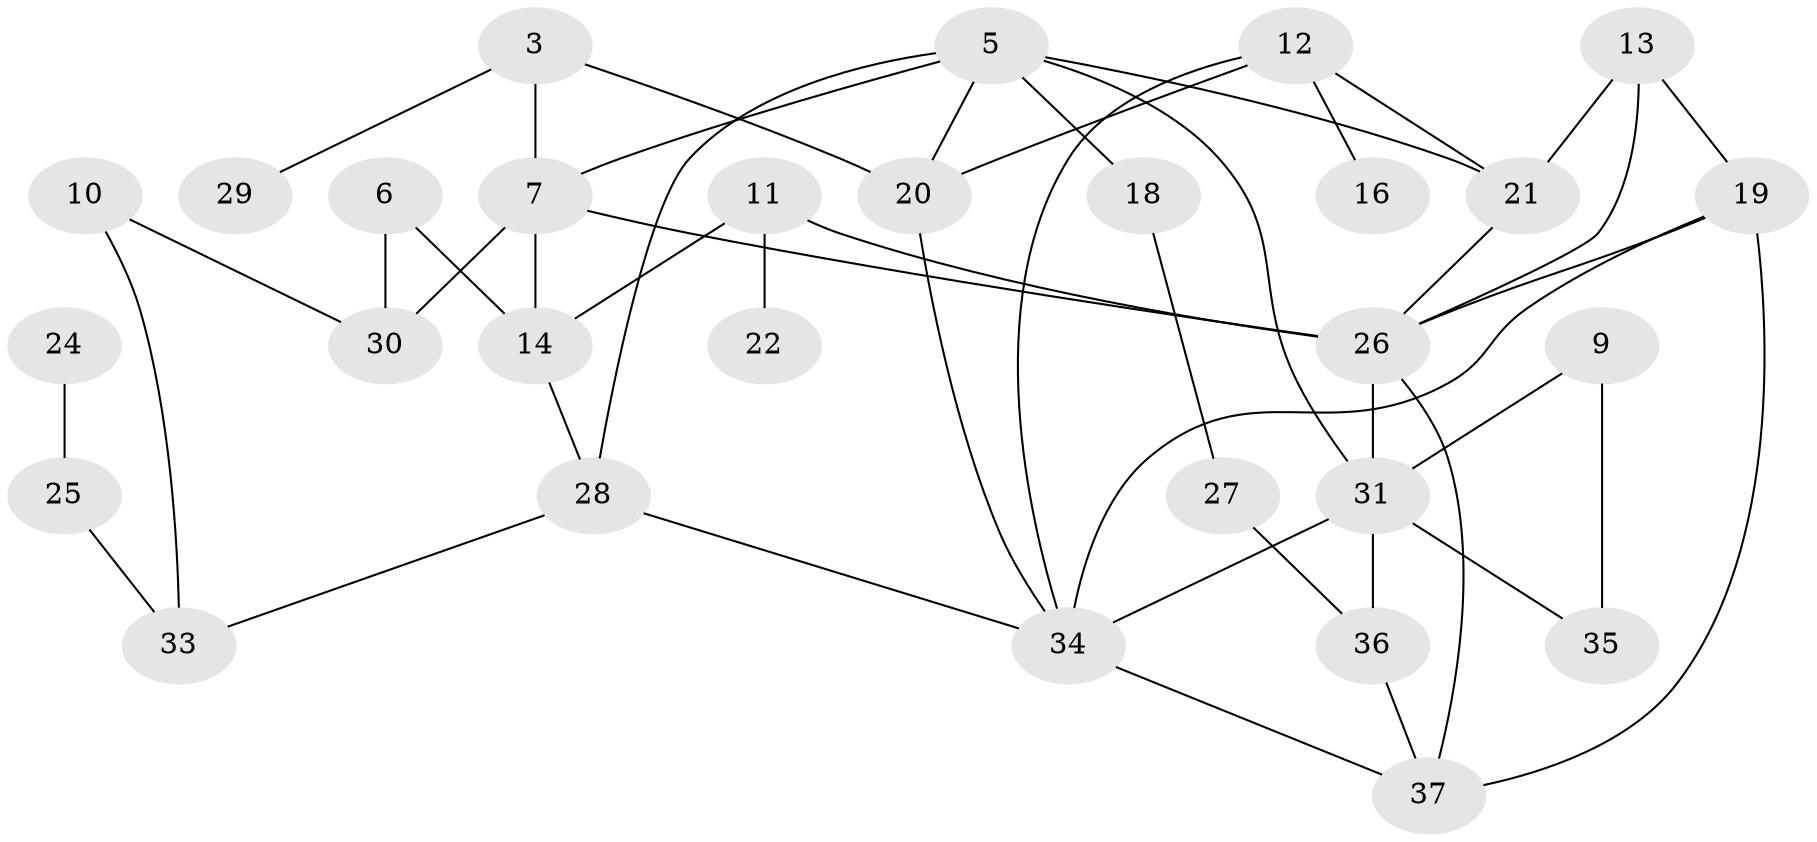 // original degree distribution, {0: 0.12, 2: 0.18666666666666668, 1: 0.21333333333333335, 3: 0.26666666666666666, 4: 0.10666666666666667, 5: 0.08, 6: 0.02666666666666667}
// Generated by graph-tools (version 1.1) at 2025/00/03/09/25 03:00:50]
// undirected, 29 vertices, 47 edges
graph export_dot {
graph [start="1"]
  node [color=gray90,style=filled];
  3;
  5;
  6;
  7;
  9;
  10;
  11;
  12;
  13;
  14;
  16;
  18;
  19;
  20;
  21;
  22;
  24;
  25;
  26;
  27;
  28;
  29;
  30;
  31;
  33;
  34;
  35;
  36;
  37;
  3 -- 7 [weight=1.0];
  3 -- 20 [weight=1.0];
  3 -- 29 [weight=1.0];
  5 -- 7 [weight=1.0];
  5 -- 18 [weight=1.0];
  5 -- 20 [weight=1.0];
  5 -- 21 [weight=1.0];
  5 -- 28 [weight=1.0];
  5 -- 31 [weight=1.0];
  6 -- 14 [weight=1.0];
  6 -- 30 [weight=1.0];
  7 -- 14 [weight=1.0];
  7 -- 26 [weight=2.0];
  7 -- 30 [weight=1.0];
  9 -- 31 [weight=1.0];
  9 -- 35 [weight=1.0];
  10 -- 30 [weight=1.0];
  10 -- 33 [weight=1.0];
  11 -- 14 [weight=1.0];
  11 -- 22 [weight=1.0];
  11 -- 26 [weight=2.0];
  12 -- 16 [weight=1.0];
  12 -- 20 [weight=1.0];
  12 -- 21 [weight=1.0];
  12 -- 34 [weight=1.0];
  13 -- 19 [weight=1.0];
  13 -- 21 [weight=1.0];
  13 -- 26 [weight=1.0];
  14 -- 28 [weight=1.0];
  18 -- 27 [weight=1.0];
  19 -- 26 [weight=1.0];
  19 -- 34 [weight=1.0];
  19 -- 37 [weight=1.0];
  20 -- 34 [weight=1.0];
  21 -- 26 [weight=1.0];
  24 -- 25 [weight=1.0];
  25 -- 33 [weight=1.0];
  26 -- 31 [weight=1.0];
  26 -- 37 [weight=1.0];
  27 -- 36 [weight=1.0];
  28 -- 33 [weight=1.0];
  28 -- 34 [weight=1.0];
  31 -- 34 [weight=1.0];
  31 -- 35 [weight=3.0];
  31 -- 36 [weight=1.0];
  34 -- 37 [weight=1.0];
  36 -- 37 [weight=1.0];
}
